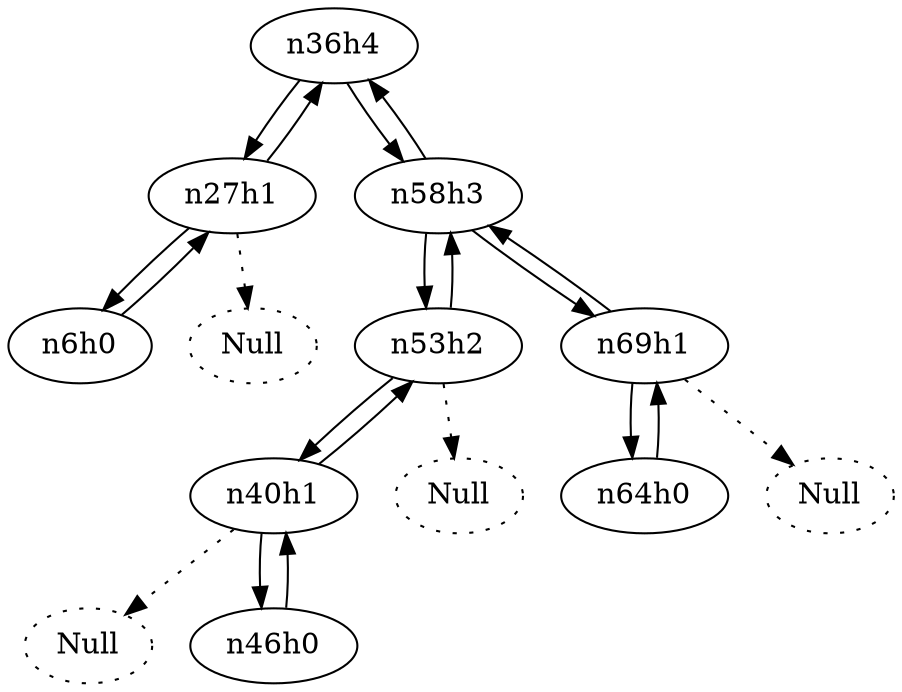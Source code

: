 
//
digraph {
 n36h4
 n36h4 -> n27h1
 n27h1 -> n36h4
 n27h1 -> n6h0
 n6h0 -> n27h1
 rChild27 [label="Null"][style = dotted]
 n27h1 -> rChild27[style = dotted]
 n36h4 -> n58h3
 n58h3 -> n36h4
 n58h3 -> n53h2
 n53h2 -> n58h3
 n53h2 -> n40h1
 n40h1 -> n53h2
 lChild40 [label="Null"][style = dotted]
 n40h1 -> lChild40[style = dotted]
 n40h1 -> n46h0
 n46h0 -> n40h1
 rChild53 [label="Null"][style = dotted]
 n53h2 -> rChild53[style = dotted]
 n58h3 -> n69h1
 n69h1 -> n58h3
 n69h1 -> n64h0
 n64h0 -> n69h1
 rChild69 [label="Null"][style = dotted]
 n69h1 -> rChild69[style = dotted]
}

//remove69
digraph {
 n36h4
 n36h4 -> n27h1
 n27h1 -> n36h4
 n27h1 -> n6h0
 n6h0 -> n27h1
 rChild27 [label="Null"][style = dotted]
 n27h1 -> rChild27[style = dotted]
 n36h4 -> n58h3
 n58h3 -> n36h4
 n58h3 -> n53h2
 n53h2 -> n58h3
 n53h2 -> n40h1
 n40h1 -> n53h2
 lChild40 [label="Null"][style = dotted]
 n40h1 -> lChild40[style = dotted]
 n40h1 -> n46h0
 n46h0 -> n40h1
 rChild53 [label="Null"][style = dotted]
 n53h2 -> rChild53[style = dotted]
 n58h3 -> n64h0
 n64h0 -> n58h3
}

//remove36
digraph {
 n40h4
 n40h4 -> n27h1
 n27h1 -> n40h4
 n27h1 -> n6h0
 n6h0 -> n27h1
 rChild27 [label="Null"][style = dotted]
 n27h1 -> rChild27[style = dotted]
 n40h4 -> n58h3
 n58h3 -> n40h4
 n58h3 -> n53h2
 n53h2 -> n58h3
 n53h2 -> n46h0
 n46h0 -> n53h2
 rChild53 [label="Null"][style = dotted]
 n53h2 -> rChild53[style = dotted]
 n58h3 -> n64h0
 n64h0 -> n58h3
}
